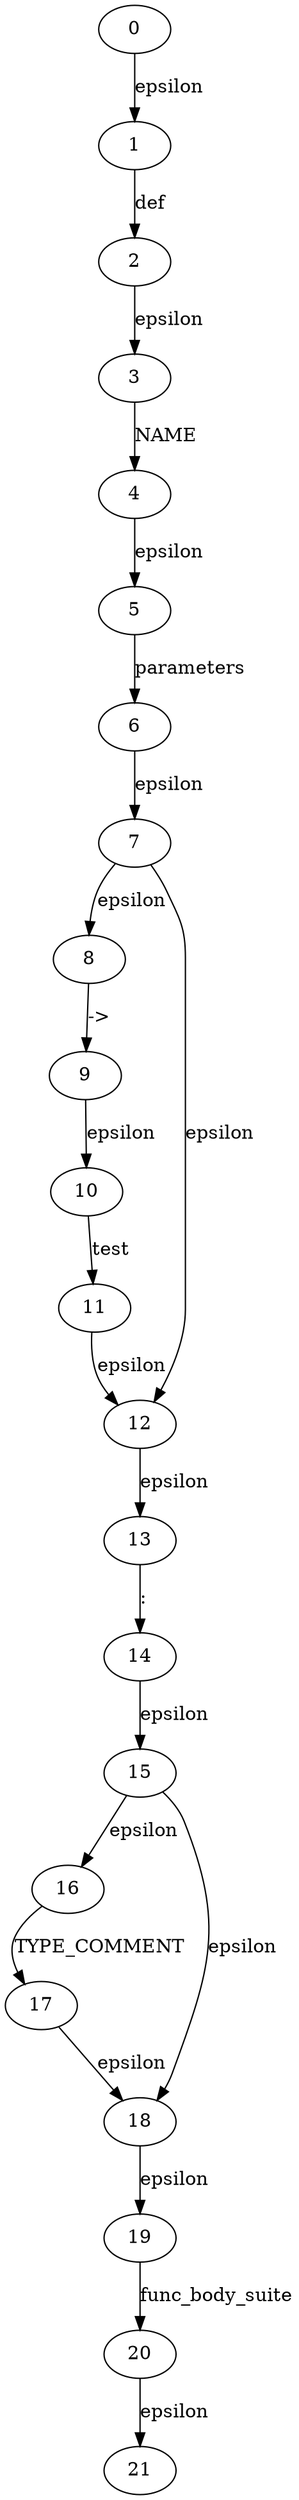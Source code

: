 
digraph funcdef {
  0->1[label=epsilon]
  1->2[label="def"]
  2->3[label=epsilon]
  3->4[label=NAME]
  4->5[label=epsilon]
  5->6[label=parameters]
  6->7[label=epsilon]
  7->8[label=epsilon]
  8->9[label="->"]
  9->10[label=epsilon]
  10->11[label=test]
  11->12[label=epsilon]
  12->13[label=epsilon]
  13->14[label=":"]
  14->15[label=epsilon]
  15->16[label=epsilon]
  16->17[label=TYPE_COMMENT]
  17->18[label=epsilon]
  18->19[label=epsilon]
  19->20[label=func_body_suite]
  20->21[label=epsilon]
  15->18[label=epsilon]
  7->12[label=epsilon]
}
